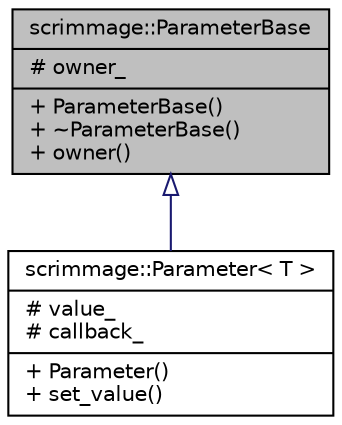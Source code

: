 digraph "scrimmage::ParameterBase"
{
 // LATEX_PDF_SIZE
  edge [fontname="Helvetica",fontsize="10",labelfontname="Helvetica",labelfontsize="10"];
  node [fontname="Helvetica",fontsize="10",shape=record];
  Node1 [label="{scrimmage::ParameterBase\n|# owner_\l|+ ParameterBase()\l+ ~ParameterBase()\l+ owner()\l}",height=0.2,width=0.4,color="black", fillcolor="grey75", style="filled", fontcolor="black",tooltip=" "];
  Node1 -> Node2 [dir="back",color="midnightblue",fontsize="10",style="solid",arrowtail="onormal",fontname="Helvetica"];
  Node2 [label="{scrimmage::Parameter\< T \>\n|# value_\l# callback_\l|+ Parameter()\l+ set_value()\l}",height=0.2,width=0.4,color="black", fillcolor="white", style="filled",URL="$classscrimmage_1_1Parameter.html",tooltip=" "];
}
